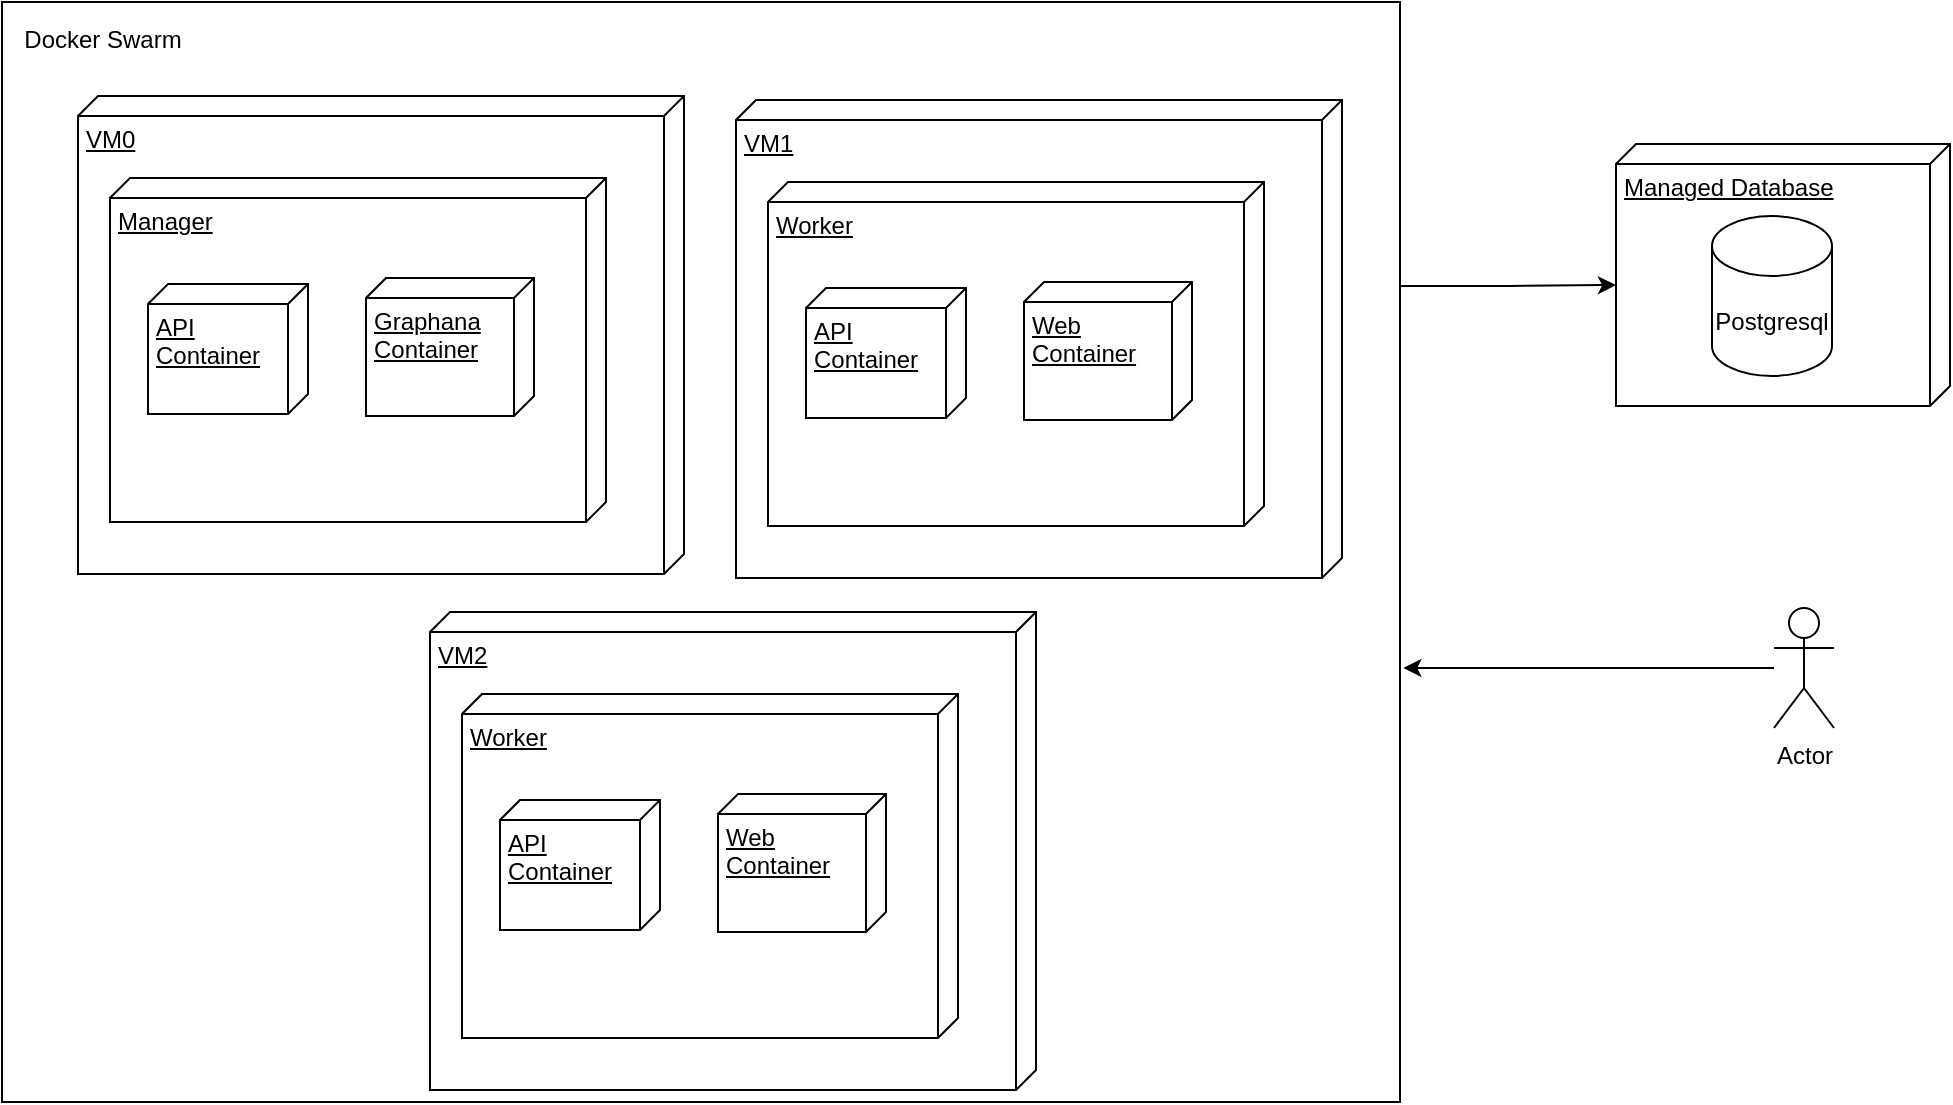 <mxfile version="26.2.14">
  <diagram name="Side-1" id="hylEhfDQwwEPBEYDcNoj">
    <mxGraphModel dx="1665" dy="717" grid="0" gridSize="10" guides="0" tooltips="1" connect="1" arrows="1" fold="1" page="0" pageScale="1" pageWidth="827" pageHeight="1169" math="0" shadow="0">
      <root>
        <mxCell id="0" />
        <mxCell id="1" parent="0" />
        <mxCell id="Ijvgve_hh81zZgXA6pIQ-2" value="" style="html=1;whiteSpace=wrap;" vertex="1" parent="1">
          <mxGeometry x="83" y="26" width="699" height="550" as="geometry" />
        </mxCell>
        <mxCell id="Ijvgve_hh81zZgXA6pIQ-3" value="Docker Swarm" style="text;html=1;align=center;verticalAlign=middle;resizable=0;points=[];autosize=1;strokeColor=none;fillColor=none;" vertex="1" parent="1">
          <mxGeometry x="84" y="32" width="97" height="26" as="geometry" />
        </mxCell>
        <mxCell id="Ijvgve_hh81zZgXA6pIQ-16" value="VM0" style="verticalAlign=top;align=left;spacingTop=8;spacingLeft=2;spacingRight=12;shape=cube;size=10;direction=south;fontStyle=4;html=1;whiteSpace=wrap;" vertex="1" parent="1">
          <mxGeometry x="121" y="73" width="303" height="239" as="geometry" />
        </mxCell>
        <mxCell id="Ijvgve_hh81zZgXA6pIQ-1" value="Manager" style="verticalAlign=top;align=left;spacingTop=8;spacingLeft=2;spacingRight=12;shape=cube;size=10;direction=south;fontStyle=4;html=1;whiteSpace=wrap;" vertex="1" parent="1">
          <mxGeometry x="137" y="114" width="248" height="172" as="geometry" />
        </mxCell>
        <mxCell id="Ijvgve_hh81zZgXA6pIQ-6" value="Managed Database" style="verticalAlign=top;align=left;spacingTop=8;spacingLeft=2;spacingRight=12;shape=cube;size=10;direction=south;fontStyle=4;html=1;whiteSpace=wrap;" vertex="1" parent="1">
          <mxGeometry x="890" y="97" width="167" height="131" as="geometry" />
        </mxCell>
        <mxCell id="Ijvgve_hh81zZgXA6pIQ-7" value="Postgresql" style="shape=cylinder3;whiteSpace=wrap;html=1;boundedLbl=1;backgroundOutline=1;size=15;" vertex="1" parent="1">
          <mxGeometry x="938" y="133" width="60" height="80" as="geometry" />
        </mxCell>
        <mxCell id="Ijvgve_hh81zZgXA6pIQ-12" value="API Container" style="verticalAlign=top;align=left;spacingTop=8;spacingLeft=2;spacingRight=12;shape=cube;size=10;direction=south;fontStyle=4;html=1;whiteSpace=wrap;" vertex="1" parent="1">
          <mxGeometry x="156" y="167" width="80" height="65" as="geometry" />
        </mxCell>
        <mxCell id="Ijvgve_hh81zZgXA6pIQ-13" value="Graphana Container&lt;span style=&quot;color: rgba(0, 0, 0, 0); font-family: monospace; font-size: 0px; text-wrap-mode: nowrap;&quot;&gt;%3CmxGraphModel%3E%3Croot%3E%3CmxCell%20id%3D%220%22%2F%3E%3CmxCell%20id%3D%221%22%20parent%3D%220%22%2F%3E%3CmxCell%20id%3D%222%22%20value%3D%22Worker%201%22%20style%3D%22verticalAlign%3Dtop%3Balign%3Dleft%3BspacingTop%3D8%3BspacingLeft%3D2%3BspacingRight%3D12%3Bshape%3Dcube%3Bsize%3D10%3Bdirection%3Dsouth%3BfontStyle%3D4%3Bhtml%3D1%3BwhiteSpace%3Dwrap%3B%22%20vertex%3D%221%22%20parent%3D%221%22%3E%3CmxGeometry%20x%3D%22379%22%20y%3D%22307%22%20width%3D%22244%22%20height%3D%22167%22%20as%3D%22geometry%22%2F%3E%3C%2FmxCell%3E%3C%2Froot%3E%3C%2FmxGraphModel%3E&lt;/span&gt;&lt;span style=&quot;color: rgba(0, 0, 0, 0); font-family: monospace; font-size: 0px; text-wrap-mode: nowrap;&quot;&gt;%3CmxGraphModel%3E%3Croot%3E%3CmxCell%20id%3D%220%22%2F%3E%3CmxCell%20id%3D%221%22%20parent%3D%220%22%2F%3E%3CmxCell%20id%3D%222%22%20value%3D%22Worker%201%22%20style%3D%22verticalAlign%3Dtop%3Balign%3Dleft%3BspacingTop%3D8%3BspacingLeft%3D2%3BspacingRight%3D12%3Bshape%3Dcube%3Bsize%3D10%3Bdirection%3Dsouth%3BfontStyle%3D4%3Bhtml%3D1%3BwhiteSpace%3Dwrap%3B%22%20vertex%3D%221%22%20parent%3D%221%22%3E%3CmxGeometry%20x%3D%22379%22%20y%3D%22307%22%20width%3D%22244%22%20height%3D%22167%22%20as%3D%22geometry%22%2F%3E%3C%2FmxCell%3E%3C%2Froot%3E%3C%2FmxGraphModel%3E&lt;/span&gt;" style="verticalAlign=top;align=left;spacingTop=8;spacingLeft=2;spacingRight=12;shape=cube;size=10;direction=south;fontStyle=4;html=1;whiteSpace=wrap;" vertex="1" parent="1">
          <mxGeometry x="265" y="164" width="84" height="69" as="geometry" />
        </mxCell>
        <mxCell id="Ijvgve_hh81zZgXA6pIQ-17" value="VM1" style="verticalAlign=top;align=left;spacingTop=8;spacingLeft=2;spacingRight=12;shape=cube;size=10;direction=south;fontStyle=4;html=1;whiteSpace=wrap;" vertex="1" parent="1">
          <mxGeometry x="450" y="75" width="303" height="239" as="geometry" />
        </mxCell>
        <mxCell id="Ijvgve_hh81zZgXA6pIQ-18" value="Worker" style="verticalAlign=top;align=left;spacingTop=8;spacingLeft=2;spacingRight=12;shape=cube;size=10;direction=south;fontStyle=4;html=1;whiteSpace=wrap;" vertex="1" parent="1">
          <mxGeometry x="466" y="116" width="248" height="172" as="geometry" />
        </mxCell>
        <mxCell id="Ijvgve_hh81zZgXA6pIQ-19" value="API Container" style="verticalAlign=top;align=left;spacingTop=8;spacingLeft=2;spacingRight=12;shape=cube;size=10;direction=south;fontStyle=4;html=1;whiteSpace=wrap;" vertex="1" parent="1">
          <mxGeometry x="485" y="169" width="80" height="65" as="geometry" />
        </mxCell>
        <mxCell id="Ijvgve_hh81zZgXA6pIQ-20" value="Web Container" style="verticalAlign=top;align=left;spacingTop=8;spacingLeft=2;spacingRight=12;shape=cube;size=10;direction=south;fontStyle=4;html=1;whiteSpace=wrap;" vertex="1" parent="1">
          <mxGeometry x="594" y="166" width="84" height="69" as="geometry" />
        </mxCell>
        <mxCell id="Ijvgve_hh81zZgXA6pIQ-21" value="VM2" style="verticalAlign=top;align=left;spacingTop=8;spacingLeft=2;spacingRight=12;shape=cube;size=10;direction=south;fontStyle=4;html=1;whiteSpace=wrap;" vertex="1" parent="1">
          <mxGeometry x="297" y="331" width="303" height="239" as="geometry" />
        </mxCell>
        <mxCell id="Ijvgve_hh81zZgXA6pIQ-22" value="Worker" style="verticalAlign=top;align=left;spacingTop=8;spacingLeft=2;spacingRight=12;shape=cube;size=10;direction=south;fontStyle=4;html=1;whiteSpace=wrap;" vertex="1" parent="1">
          <mxGeometry x="313" y="372" width="248" height="172" as="geometry" />
        </mxCell>
        <mxCell id="Ijvgve_hh81zZgXA6pIQ-23" value="API Container" style="verticalAlign=top;align=left;spacingTop=8;spacingLeft=2;spacingRight=12;shape=cube;size=10;direction=south;fontStyle=4;html=1;whiteSpace=wrap;" vertex="1" parent="1">
          <mxGeometry x="332" y="425" width="80" height="65" as="geometry" />
        </mxCell>
        <mxCell id="Ijvgve_hh81zZgXA6pIQ-24" value="Web Container" style="verticalAlign=top;align=left;spacingTop=8;spacingLeft=2;spacingRight=12;shape=cube;size=10;direction=south;fontStyle=4;html=1;whiteSpace=wrap;" vertex="1" parent="1">
          <mxGeometry x="441" y="422" width="84" height="69" as="geometry" />
        </mxCell>
        <mxCell id="Ijvgve_hh81zZgXA6pIQ-32" style="edgeStyle=orthogonalEdgeStyle;rounded=0;orthogonalLoop=1;jettySize=auto;html=1;" edge="1" parent="1" source="Ijvgve_hh81zZgXA6pIQ-25">
          <mxGeometry relative="1" as="geometry">
            <mxPoint x="783.667" y="359" as="targetPoint" />
          </mxGeometry>
        </mxCell>
        <mxCell id="Ijvgve_hh81zZgXA6pIQ-25" value="Actor" style="shape=umlActor;verticalLabelPosition=bottom;verticalAlign=top;html=1;outlineConnect=0;" vertex="1" parent="1">
          <mxGeometry x="969" y="329" width="30" height="60" as="geometry" />
        </mxCell>
        <mxCell id="Ijvgve_hh81zZgXA6pIQ-31" style="edgeStyle=orthogonalEdgeStyle;rounded=0;orthogonalLoop=1;jettySize=auto;html=1;exitX=1;exitY=0.25;exitDx=0;exitDy=0;entryX=0;entryY=0;entryDx=70.5;entryDy=167;entryPerimeter=0;" edge="1" parent="1" source="Ijvgve_hh81zZgXA6pIQ-2" target="Ijvgve_hh81zZgXA6pIQ-6">
          <mxGeometry relative="1" as="geometry">
            <Array as="points">
              <mxPoint x="782" y="168" />
              <mxPoint x="836" y="168" />
            </Array>
          </mxGeometry>
        </mxCell>
      </root>
    </mxGraphModel>
  </diagram>
</mxfile>
